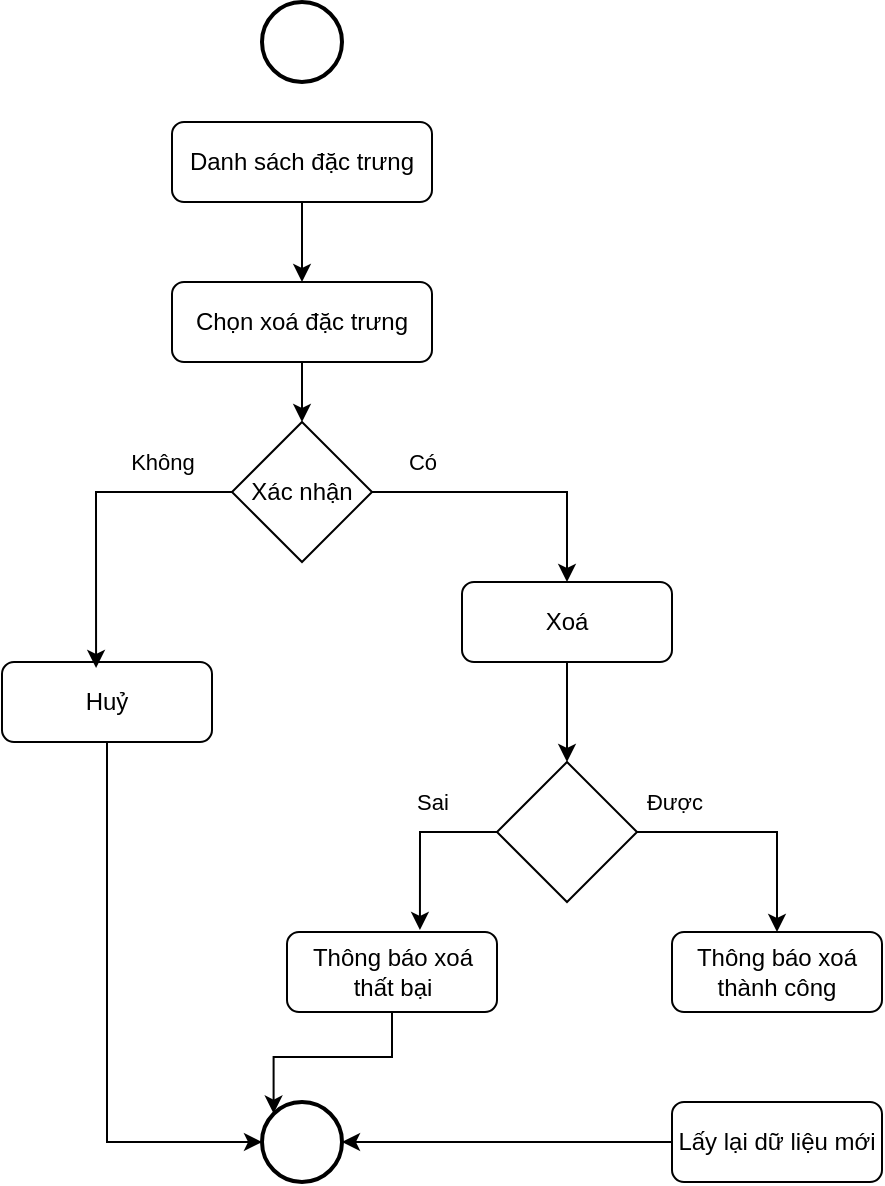 <mxfile version="24.7.17">
  <diagram id="C5RBs43oDa-KdzZeNtuy" name="Page-1">
    <mxGraphModel dx="435" dy="515" grid="1" gridSize="10" guides="1" tooltips="1" connect="1" arrows="1" fold="1" page="1" pageScale="1" pageWidth="827" pageHeight="1169" math="0" shadow="0">
      <root>
        <mxCell id="WIyWlLk6GJQsqaUBKTNV-0" />
        <mxCell id="WIyWlLk6GJQsqaUBKTNV-1" parent="WIyWlLk6GJQsqaUBKTNV-0" />
        <mxCell id="51e08THtO5hfb56ou28l-0" value="" style="strokeWidth=2;html=1;shape=mxgraph.flowchart.start_2;whiteSpace=wrap;" vertex="1" parent="WIyWlLk6GJQsqaUBKTNV-1">
          <mxGeometry x="280" y="80" width="40" height="40" as="geometry" />
        </mxCell>
        <mxCell id="51e08THtO5hfb56ou28l-3" value="" style="edgeStyle=orthogonalEdgeStyle;rounded=0;orthogonalLoop=1;jettySize=auto;html=1;" edge="1" parent="WIyWlLk6GJQsqaUBKTNV-1" source="51e08THtO5hfb56ou28l-1" target="51e08THtO5hfb56ou28l-2">
          <mxGeometry relative="1" as="geometry" />
        </mxCell>
        <mxCell id="51e08THtO5hfb56ou28l-1" value="Danh sách đặc trưng" style="rounded=1;whiteSpace=wrap;html=1;" vertex="1" parent="WIyWlLk6GJQsqaUBKTNV-1">
          <mxGeometry x="235" y="140" width="130" height="40" as="geometry" />
        </mxCell>
        <mxCell id="51e08THtO5hfb56ou28l-5" value="" style="edgeStyle=orthogonalEdgeStyle;rounded=0;orthogonalLoop=1;jettySize=auto;html=1;" edge="1" parent="WIyWlLk6GJQsqaUBKTNV-1" source="51e08THtO5hfb56ou28l-2" target="51e08THtO5hfb56ou28l-4">
          <mxGeometry relative="1" as="geometry" />
        </mxCell>
        <mxCell id="51e08THtO5hfb56ou28l-2" value="Chọn xoá đặc trưng" style="rounded=1;whiteSpace=wrap;html=1;" vertex="1" parent="WIyWlLk6GJQsqaUBKTNV-1">
          <mxGeometry x="235" y="220" width="130" height="40" as="geometry" />
        </mxCell>
        <mxCell id="51e08THtO5hfb56ou28l-10" style="edgeStyle=orthogonalEdgeStyle;rounded=0;orthogonalLoop=1;jettySize=auto;html=1;entryX=0.5;entryY=0;entryDx=0;entryDy=0;" edge="1" parent="WIyWlLk6GJQsqaUBKTNV-1" source="51e08THtO5hfb56ou28l-4" target="51e08THtO5hfb56ou28l-9">
          <mxGeometry relative="1" as="geometry" />
        </mxCell>
        <mxCell id="51e08THtO5hfb56ou28l-11" value="Có" style="edgeLabel;html=1;align=center;verticalAlign=middle;resizable=0;points=[];" vertex="1" connectable="0" parent="51e08THtO5hfb56ou28l-10">
          <mxGeometry x="-0.383" y="-1" relative="1" as="geometry">
            <mxPoint x="-19" y="-16" as="offset" />
          </mxGeometry>
        </mxCell>
        <mxCell id="51e08THtO5hfb56ou28l-4" value="Xác nhận" style="rhombus;whiteSpace=wrap;html=1;" vertex="1" parent="WIyWlLk6GJQsqaUBKTNV-1">
          <mxGeometry x="265" y="290" width="70" height="70" as="geometry" />
        </mxCell>
        <mxCell id="51e08THtO5hfb56ou28l-6" value="Huỷ" style="rounded=1;whiteSpace=wrap;html=1;" vertex="1" parent="WIyWlLk6GJQsqaUBKTNV-1">
          <mxGeometry x="150" y="410" width="105" height="40" as="geometry" />
        </mxCell>
        <mxCell id="51e08THtO5hfb56ou28l-7" style="edgeStyle=orthogonalEdgeStyle;rounded=0;orthogonalLoop=1;jettySize=auto;html=1;entryX=0.448;entryY=0.075;entryDx=0;entryDy=0;entryPerimeter=0;" edge="1" parent="WIyWlLk6GJQsqaUBKTNV-1" source="51e08THtO5hfb56ou28l-4" target="51e08THtO5hfb56ou28l-6">
          <mxGeometry relative="1" as="geometry" />
        </mxCell>
        <mxCell id="51e08THtO5hfb56ou28l-8" value="Không" style="edgeLabel;html=1;align=center;verticalAlign=middle;resizable=0;points=[];" vertex="1" connectable="0" parent="51e08THtO5hfb56ou28l-7">
          <mxGeometry x="-0.372" y="-3" relative="1" as="geometry">
            <mxPoint x="14" y="-12" as="offset" />
          </mxGeometry>
        </mxCell>
        <mxCell id="51e08THtO5hfb56ou28l-13" value="" style="edgeStyle=orthogonalEdgeStyle;rounded=0;orthogonalLoop=1;jettySize=auto;html=1;" edge="1" parent="WIyWlLk6GJQsqaUBKTNV-1" source="51e08THtO5hfb56ou28l-9" target="51e08THtO5hfb56ou28l-12">
          <mxGeometry relative="1" as="geometry" />
        </mxCell>
        <mxCell id="51e08THtO5hfb56ou28l-9" value="Xoá" style="rounded=1;whiteSpace=wrap;html=1;" vertex="1" parent="WIyWlLk6GJQsqaUBKTNV-1">
          <mxGeometry x="380" y="370" width="105" height="40" as="geometry" />
        </mxCell>
        <mxCell id="51e08THtO5hfb56ou28l-18" style="edgeStyle=orthogonalEdgeStyle;rounded=0;orthogonalLoop=1;jettySize=auto;html=1;entryX=0.5;entryY=0;entryDx=0;entryDy=0;" edge="1" parent="WIyWlLk6GJQsqaUBKTNV-1" source="51e08THtO5hfb56ou28l-12" target="51e08THtO5hfb56ou28l-16">
          <mxGeometry relative="1" as="geometry" />
        </mxCell>
        <mxCell id="51e08THtO5hfb56ou28l-19" value="Được" style="edgeLabel;html=1;align=center;verticalAlign=middle;resizable=0;points=[];" vertex="1" connectable="0" parent="51e08THtO5hfb56ou28l-18">
          <mxGeometry x="-0.642" y="3" relative="1" as="geometry">
            <mxPoint x="-3" y="-12" as="offset" />
          </mxGeometry>
        </mxCell>
        <mxCell id="51e08THtO5hfb56ou28l-12" value="" style="rhombus;whiteSpace=wrap;html=1;" vertex="1" parent="WIyWlLk6GJQsqaUBKTNV-1">
          <mxGeometry x="397.5" y="460" width="70" height="70" as="geometry" />
        </mxCell>
        <mxCell id="51e08THtO5hfb56ou28l-14" value="Thông báo xoá thất bại" style="rounded=1;whiteSpace=wrap;html=1;" vertex="1" parent="WIyWlLk6GJQsqaUBKTNV-1">
          <mxGeometry x="292.5" y="545" width="105" height="40" as="geometry" />
        </mxCell>
        <mxCell id="51e08THtO5hfb56ou28l-15" style="edgeStyle=orthogonalEdgeStyle;rounded=0;orthogonalLoop=1;jettySize=auto;html=1;entryX=0.633;entryY=-0.025;entryDx=0;entryDy=0;entryPerimeter=0;exitX=0;exitY=0.5;exitDx=0;exitDy=0;" edge="1" parent="WIyWlLk6GJQsqaUBKTNV-1" source="51e08THtO5hfb56ou28l-12" target="51e08THtO5hfb56ou28l-14">
          <mxGeometry relative="1" as="geometry" />
        </mxCell>
        <mxCell id="51e08THtO5hfb56ou28l-17" value="Sai" style="edgeLabel;html=1;align=center;verticalAlign=middle;resizable=0;points=[];" vertex="1" connectable="0" parent="51e08THtO5hfb56ou28l-15">
          <mxGeometry x="-0.509" relative="1" as="geometry">
            <mxPoint x="-11" y="-15" as="offset" />
          </mxGeometry>
        </mxCell>
        <mxCell id="51e08THtO5hfb56ou28l-16" value="Thông báo xoá thành công" style="rounded=1;whiteSpace=wrap;html=1;" vertex="1" parent="WIyWlLk6GJQsqaUBKTNV-1">
          <mxGeometry x="485" y="545" width="105" height="40" as="geometry" />
        </mxCell>
        <mxCell id="51e08THtO5hfb56ou28l-20" value="Lấy lại dữ liệu mới" style="rounded=1;whiteSpace=wrap;html=1;" vertex="1" parent="WIyWlLk6GJQsqaUBKTNV-1">
          <mxGeometry x="485" y="630" width="105" height="40" as="geometry" />
        </mxCell>
        <mxCell id="51e08THtO5hfb56ou28l-21" value="" style="strokeWidth=2;html=1;shape=mxgraph.flowchart.start_2;whiteSpace=wrap;" vertex="1" parent="WIyWlLk6GJQsqaUBKTNV-1">
          <mxGeometry x="280" y="630" width="40" height="40" as="geometry" />
        </mxCell>
        <mxCell id="51e08THtO5hfb56ou28l-22" style="edgeStyle=orthogonalEdgeStyle;rounded=0;orthogonalLoop=1;jettySize=auto;html=1;entryX=1;entryY=0.5;entryDx=0;entryDy=0;entryPerimeter=0;" edge="1" parent="WIyWlLk6GJQsqaUBKTNV-1" source="51e08THtO5hfb56ou28l-20" target="51e08THtO5hfb56ou28l-21">
          <mxGeometry relative="1" as="geometry" />
        </mxCell>
        <mxCell id="51e08THtO5hfb56ou28l-23" style="edgeStyle=orthogonalEdgeStyle;rounded=0;orthogonalLoop=1;jettySize=auto;html=1;entryX=0.145;entryY=0.145;entryDx=0;entryDy=0;entryPerimeter=0;" edge="1" parent="WIyWlLk6GJQsqaUBKTNV-1" source="51e08THtO5hfb56ou28l-14" target="51e08THtO5hfb56ou28l-21">
          <mxGeometry relative="1" as="geometry" />
        </mxCell>
        <mxCell id="51e08THtO5hfb56ou28l-24" style="edgeStyle=orthogonalEdgeStyle;rounded=0;orthogonalLoop=1;jettySize=auto;html=1;entryX=0;entryY=0.5;entryDx=0;entryDy=0;entryPerimeter=0;exitX=0.5;exitY=1;exitDx=0;exitDy=0;" edge="1" parent="WIyWlLk6GJQsqaUBKTNV-1" source="51e08THtO5hfb56ou28l-6" target="51e08THtO5hfb56ou28l-21">
          <mxGeometry relative="1" as="geometry" />
        </mxCell>
      </root>
    </mxGraphModel>
  </diagram>
</mxfile>
